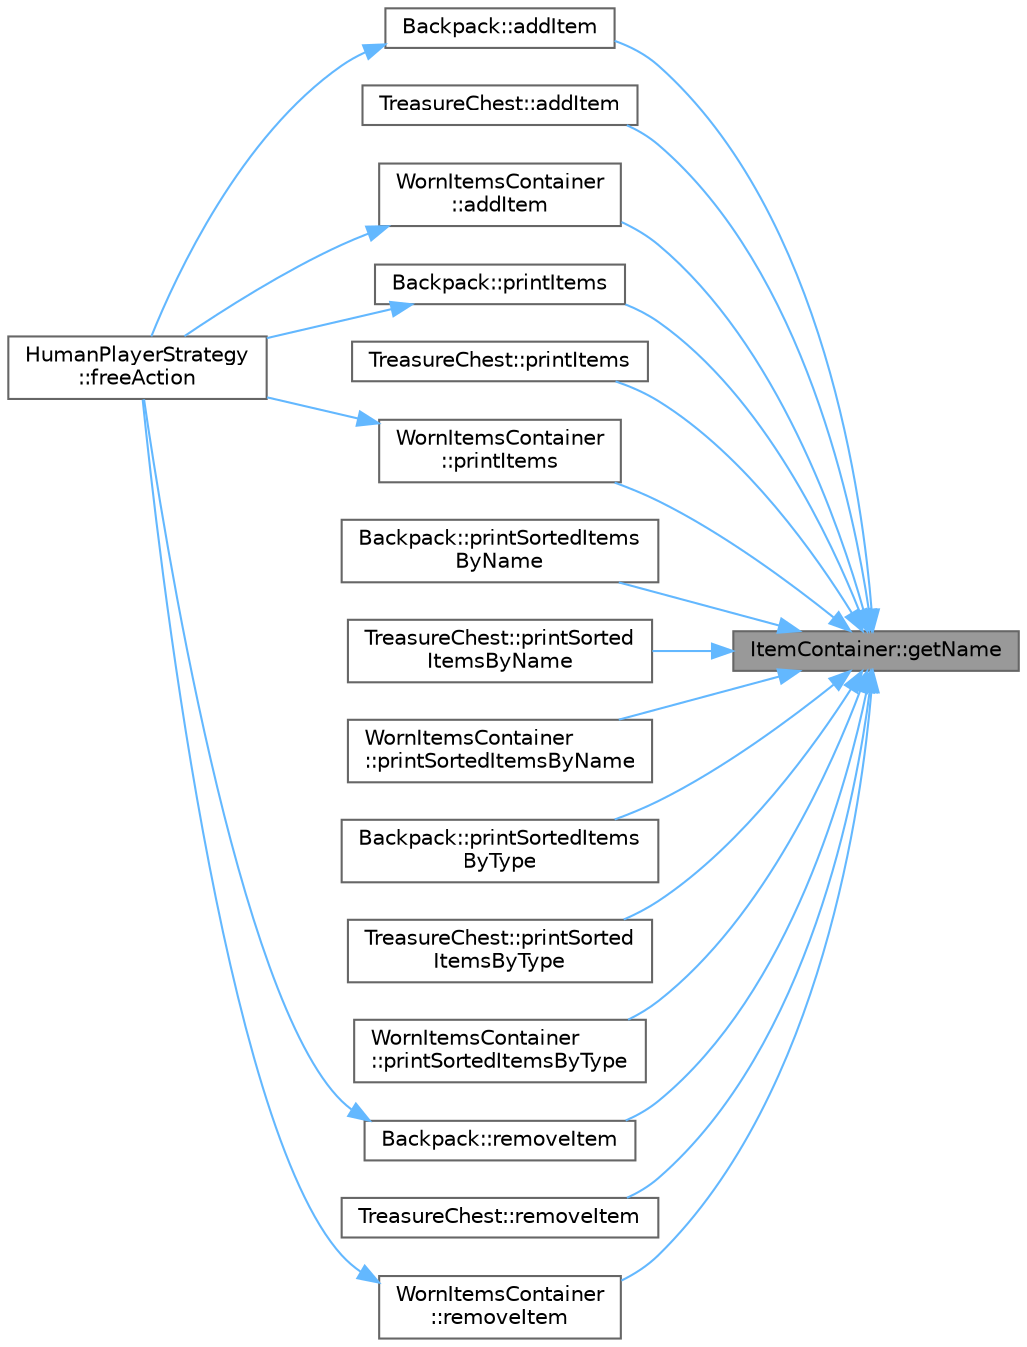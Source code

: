 digraph "ItemContainer::getName"
{
 // LATEX_PDF_SIZE
  bgcolor="transparent";
  edge [fontname=Helvetica,fontsize=10,labelfontname=Helvetica,labelfontsize=10];
  node [fontname=Helvetica,fontsize=10,shape=box,height=0.2,width=0.4];
  rankdir="RL";
  Node1 [id="Node000001",label="ItemContainer::getName",height=0.2,width=0.4,color="gray40", fillcolor="grey60", style="filled", fontcolor="black",tooltip="Get the Name attribute of the object."];
  Node1 -> Node2 [id="edge1_Node000001_Node000002",dir="back",color="steelblue1",style="solid",tooltip=" "];
  Node2 [id="Node000002",label="Backpack::addItem",height=0.2,width=0.4,color="grey40", fillcolor="white", style="filled",URL="$class_backpack.html#a0009726a672f104791324f40301040cd",tooltip="Method to add an Item object to the current Backpack object."];
  Node2 -> Node3 [id="edge2_Node000002_Node000003",dir="back",color="steelblue1",style="solid",tooltip=" "];
  Node3 [id="Node000003",label="HumanPlayerStrategy\l::freeAction",height=0.2,width=0.4,color="grey40", fillcolor="white", style="filled",URL="$class_human_player_strategy.html#a620dea171a631c4f58bc5b00d2303e3e",tooltip="method that lets the user interact with their backpack and worn items"];
  Node1 -> Node4 [id="edge3_Node000001_Node000004",dir="back",color="steelblue1",style="solid",tooltip=" "];
  Node4 [id="Node000004",label="TreasureChest::addItem",height=0.2,width=0.4,color="grey40", fillcolor="white", style="filled",URL="$class_treasure_chest.html#aaa1635205ff860367cd2cbe113efb2db",tooltip="Method to get the number of TreasureChest objects created."];
  Node1 -> Node5 [id="edge4_Node000001_Node000005",dir="back",color="steelblue1",style="solid",tooltip=" "];
  Node5 [id="Node000005",label="WornItemsContainer\l::addItem",height=0.2,width=0.4,color="grey40", fillcolor="white", style="filled",URL="$class_worn_items_container.html#adf636df6f1721235a33b7d36078133b6",tooltip="Method to add an Item object to the current WornItemsContainer object."];
  Node5 -> Node3 [id="edge5_Node000005_Node000003",dir="back",color="steelblue1",style="solid",tooltip=" "];
  Node1 -> Node6 [id="edge6_Node000001_Node000006",dir="back",color="steelblue1",style="solid",tooltip=" "];
  Node6 [id="Node000006",label="Backpack::printItems",height=0.2,width=0.4,color="grey40", fillcolor="white", style="filled",URL="$class_backpack.html#a1d209a4990a0867ebf98d701e9f8a241",tooltip="Method to print all the Item objects in the current Backpack object."];
  Node6 -> Node3 [id="edge7_Node000006_Node000003",dir="back",color="steelblue1",style="solid",tooltip=" "];
  Node1 -> Node7 [id="edge8_Node000001_Node000007",dir="back",color="steelblue1",style="solid",tooltip=" "];
  Node7 [id="Node000007",label="TreasureChest::printItems",height=0.2,width=0.4,color="grey40", fillcolor="white", style="filled",URL="$class_treasure_chest.html#ad0f8d7bdd456db456b4c31ff33d22069",tooltip="Method to print all the Item objects in the current TreasureChest object."];
  Node1 -> Node8 [id="edge9_Node000001_Node000008",dir="back",color="steelblue1",style="solid",tooltip=" "];
  Node8 [id="Node000008",label="WornItemsContainer\l::printItems",height=0.2,width=0.4,color="grey40", fillcolor="white", style="filled",URL="$class_worn_items_container.html#a245fe345a6f8fc304ed3b36e0cf0d8d0",tooltip="Method to print all the Item objects in the current WornItemsContainer object."];
  Node8 -> Node3 [id="edge10_Node000008_Node000003",dir="back",color="steelblue1",style="solid",tooltip=" "];
  Node1 -> Node9 [id="edge11_Node000001_Node000009",dir="back",color="steelblue1",style="solid",tooltip=" "];
  Node9 [id="Node000009",label="Backpack::printSortedItems\lByName",height=0.2,width=0.4,color="grey40", fillcolor="white", style="filled",URL="$class_backpack.html#a6d140d8be8ec6fac21ea5bafe37fcfdc",tooltip="Method that prints only the items in the backpack with a specific name."];
  Node1 -> Node10 [id="edge12_Node000001_Node000010",dir="back",color="steelblue1",style="solid",tooltip=" "];
  Node10 [id="Node000010",label="TreasureChest::printSorted\lItemsByName",height=0.2,width=0.4,color="grey40", fillcolor="white", style="filled",URL="$class_treasure_chest.html#a71e4c52fa1f31588acceb1dd32ad702b",tooltip="Method that prints only the items in the TreasureChest with a specific name."];
  Node1 -> Node11 [id="edge13_Node000001_Node000011",dir="back",color="steelblue1",style="solid",tooltip=" "];
  Node11 [id="Node000011",label="WornItemsContainer\l::printSortedItemsByName",height=0.2,width=0.4,color="grey40", fillcolor="white", style="filled",URL="$class_worn_items_container.html#a298c77fd491fb6cc4cc19895b1ca4ca4",tooltip="Method that prints only the items in the WornItemsContainer with a specific name."];
  Node1 -> Node12 [id="edge14_Node000001_Node000012",dir="back",color="steelblue1",style="solid",tooltip=" "];
  Node12 [id="Node000012",label="Backpack::printSortedItems\lByType",height=0.2,width=0.4,color="grey40", fillcolor="white", style="filled",URL="$class_backpack.html#a6daf2c56c2e4ffeaddd2f905ba5b9ba3",tooltip="Method that prints only the items in the backpack from a specific type."];
  Node1 -> Node13 [id="edge15_Node000001_Node000013",dir="back",color="steelblue1",style="solid",tooltip=" "];
  Node13 [id="Node000013",label="TreasureChest::printSorted\lItemsByType",height=0.2,width=0.4,color="grey40", fillcolor="white", style="filled",URL="$class_treasure_chest.html#abbc5960a31f79c797c472d318d709ee2",tooltip="Method that prints only the items in the TreasureChest from a specific type."];
  Node1 -> Node14 [id="edge16_Node000001_Node000014",dir="back",color="steelblue1",style="solid",tooltip=" "];
  Node14 [id="Node000014",label="WornItemsContainer\l::printSortedItemsByType",height=0.2,width=0.4,color="grey40", fillcolor="white", style="filled",URL="$class_worn_items_container.html#a5fb8548ebd6727594bb7f6a059ca1747",tooltip="Method that prints only the items in the WornItemsContainer from a specific type."];
  Node1 -> Node15 [id="edge17_Node000001_Node000015",dir="back",color="steelblue1",style="solid",tooltip=" "];
  Node15 [id="Node000015",label="Backpack::removeItem",height=0.2,width=0.4,color="grey40", fillcolor="white", style="filled",URL="$class_backpack.html#a91778e6313034424a0ef36910b4311f1",tooltip="Method to remove an Item object from the current Backpack object."];
  Node15 -> Node3 [id="edge18_Node000015_Node000003",dir="back",color="steelblue1",style="solid",tooltip=" "];
  Node1 -> Node16 [id="edge19_Node000001_Node000016",dir="back",color="steelblue1",style="solid",tooltip=" "];
  Node16 [id="Node000016",label="TreasureChest::removeItem",height=0.2,width=0.4,color="grey40", fillcolor="white", style="filled",URL="$class_treasure_chest.html#aba5a6139a8f17cced86e98cde5963c1a",tooltip="Method to remove an Item object from the current TreasureChest object."];
  Node1 -> Node17 [id="edge20_Node000001_Node000017",dir="back",color="steelblue1",style="solid",tooltip=" "];
  Node17 [id="Node000017",label="WornItemsContainer\l::removeItem",height=0.2,width=0.4,color="grey40", fillcolor="white", style="filled",URL="$class_worn_items_container.html#afd49727256a5cf40bdc9ea9c8cb0236f",tooltip="Method to remove an Item object from the current WornItemsContainer object."];
  Node17 -> Node3 [id="edge21_Node000017_Node000003",dir="back",color="steelblue1",style="solid",tooltip=" "];
}
